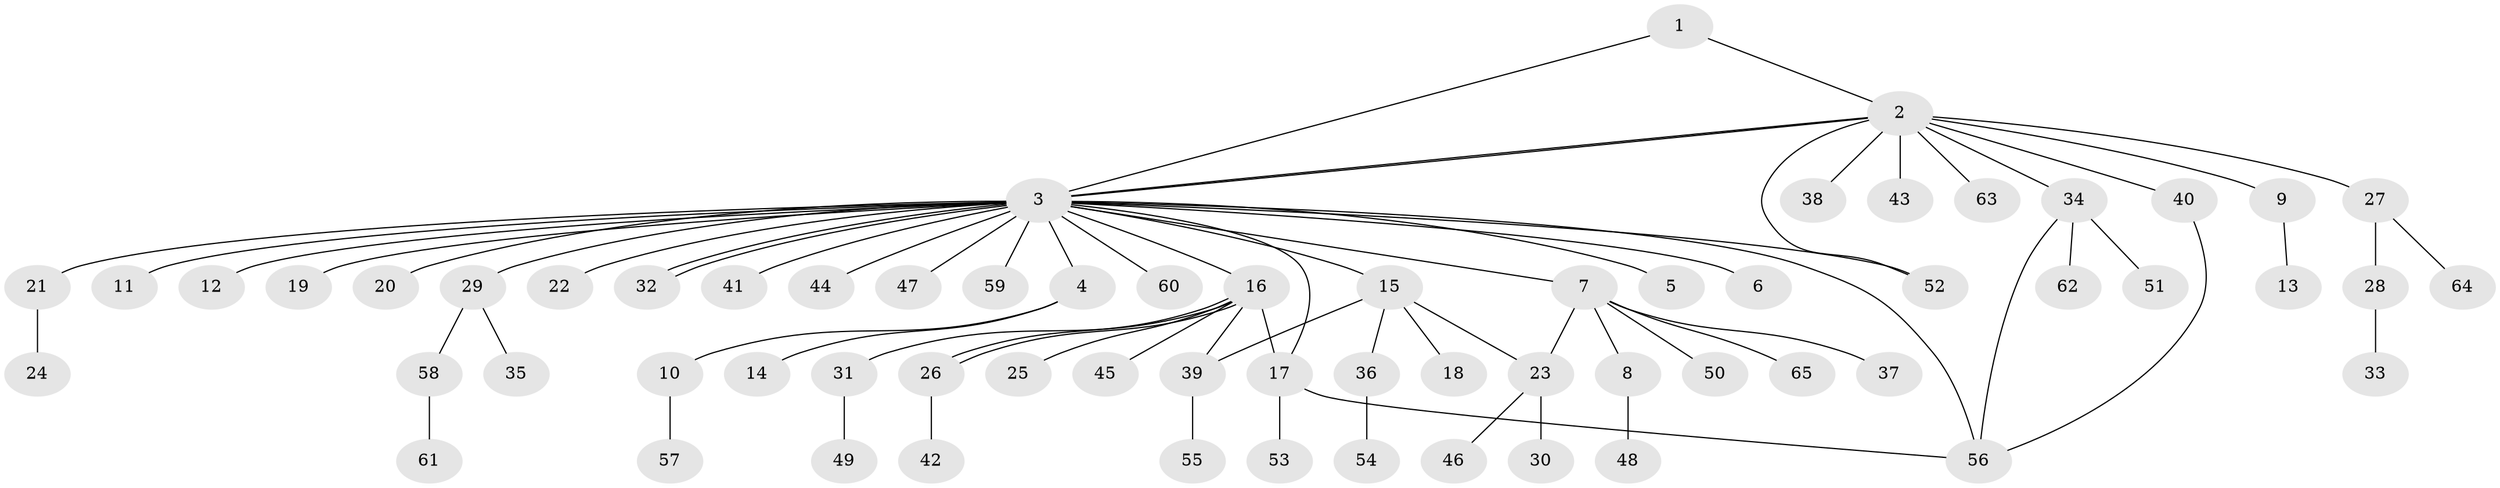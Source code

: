 // coarse degree distribution, {2: 0.17647058823529413, 11: 0.0196078431372549, 29: 0.0196078431372549, 1: 0.6470588235294118, 6: 0.0392156862745098, 7: 0.0196078431372549, 3: 0.0784313725490196}
// Generated by graph-tools (version 1.1) at 2025/41/03/06/25 10:41:46]
// undirected, 65 vertices, 75 edges
graph export_dot {
graph [start="1"]
  node [color=gray90,style=filled];
  1;
  2;
  3;
  4;
  5;
  6;
  7;
  8;
  9;
  10;
  11;
  12;
  13;
  14;
  15;
  16;
  17;
  18;
  19;
  20;
  21;
  22;
  23;
  24;
  25;
  26;
  27;
  28;
  29;
  30;
  31;
  32;
  33;
  34;
  35;
  36;
  37;
  38;
  39;
  40;
  41;
  42;
  43;
  44;
  45;
  46;
  47;
  48;
  49;
  50;
  51;
  52;
  53;
  54;
  55;
  56;
  57;
  58;
  59;
  60;
  61;
  62;
  63;
  64;
  65;
  1 -- 2;
  1 -- 3;
  2 -- 3;
  2 -- 3;
  2 -- 9;
  2 -- 27;
  2 -- 34;
  2 -- 38;
  2 -- 40;
  2 -- 43;
  2 -- 52;
  2 -- 63;
  3 -- 4;
  3 -- 5;
  3 -- 6;
  3 -- 7;
  3 -- 11;
  3 -- 12;
  3 -- 15;
  3 -- 16;
  3 -- 17;
  3 -- 19;
  3 -- 20;
  3 -- 21;
  3 -- 22;
  3 -- 29;
  3 -- 32;
  3 -- 32;
  3 -- 41;
  3 -- 44;
  3 -- 47;
  3 -- 52;
  3 -- 56;
  3 -- 59;
  3 -- 60;
  4 -- 10;
  4 -- 14;
  7 -- 8;
  7 -- 23;
  7 -- 37;
  7 -- 50;
  7 -- 65;
  8 -- 48;
  9 -- 13;
  10 -- 57;
  15 -- 18;
  15 -- 23;
  15 -- 36;
  15 -- 39;
  16 -- 17;
  16 -- 25;
  16 -- 26;
  16 -- 26;
  16 -- 31;
  16 -- 39;
  16 -- 45;
  17 -- 53;
  17 -- 56;
  21 -- 24;
  23 -- 30;
  23 -- 46;
  26 -- 42;
  27 -- 28;
  27 -- 64;
  28 -- 33;
  29 -- 35;
  29 -- 58;
  31 -- 49;
  34 -- 51;
  34 -- 56;
  34 -- 62;
  36 -- 54;
  39 -- 55;
  40 -- 56;
  58 -- 61;
}
